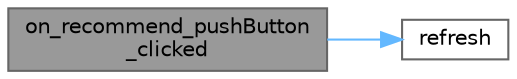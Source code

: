 digraph "on_recommend_pushButton_clicked"
{
 // LATEX_PDF_SIZE
  bgcolor="transparent";
  edge [fontname=Helvetica,fontsize=10,labelfontname=Helvetica,labelfontsize=10];
  node [fontname=Helvetica,fontsize=10,shape=box,height=0.2,width=0.4];
  rankdir="LR";
  Node1 [id="Node000001",label="on_recommend_pushButton\l_clicked",height=0.2,width=0.4,color="gray40", fillcolor="grey60", style="filled", fontcolor="black",tooltip="推荐按钮点击槽函数"];
  Node1 -> Node2 [id="edge1_Node000001_Node000002",color="steelblue1",style="solid",tooltip=" "];
  Node2 [id="Node000002",label="refresh",height=0.2,width=0.4,color="grey40", fillcolor="white", style="filled",URL="$class_search.html#a5f2e190b8261a98c97c2ea4e86670d54",tooltip="刷新数据"];
}
